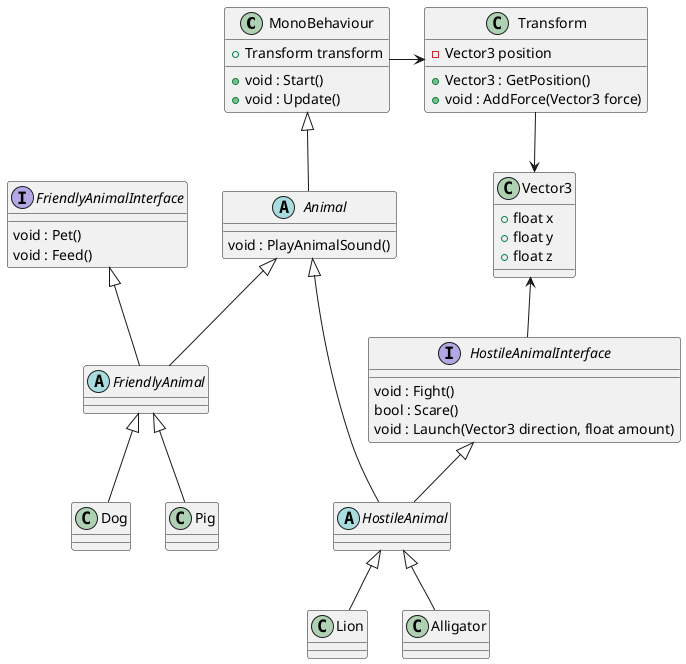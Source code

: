 @startuml

class MonoBehaviour {
    + Transform transform
    + void : Start()
    + void : Update()
}

class Transform {
    - Vector3 position
    + Vector3 : GetPosition()
    + void : AddForce(Vector3 force)
}

class Vector3 {
    + float x
    + float y
    + float z
}

abstract Animal {
    void : PlayAnimalSound() 
    
}

class Dog {
   
}

class Pig {
   
}

abstract FriendlyAnimal {

}

abstract HostileAnimal {

}

class Lion {

}

Class Alligator {

}

interface FriendlyAnimalInterface {
    void : Pet()
    void : Feed()
}

interface HostileAnimalInterface {
    void : Fight()
    bool : Scare()
    void : Launch(Vector3 direction, float amount)
}



FriendlyAnimal -up-|> Animal
FriendlyAnimal -up-|> FriendlyAnimalInterface
Dog -up-|> FriendlyAnimal
Pig -up-|> FriendlyAnimal

HostileAnimal -up-|> Animal
HostileAnimal -up-|> HostileAnimalInterface
Lion -up-|> HostileAnimal
Alligator -up-|> HostileAnimal

Animal -up-|> MonoBehaviour
MonoBehaviour -right-> Transform
Transform --> Vector3
HostileAnimalInterface -up-> Vector3

@enduml


